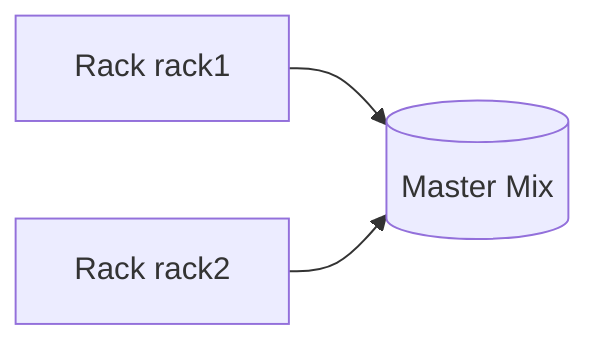 flowchart LR
  rack1["Rack rack1"]
  rack2["Rack rack2"]
  Mix[("Master Mix")]
  rack1 --> Mix
  rack2 --> Mix